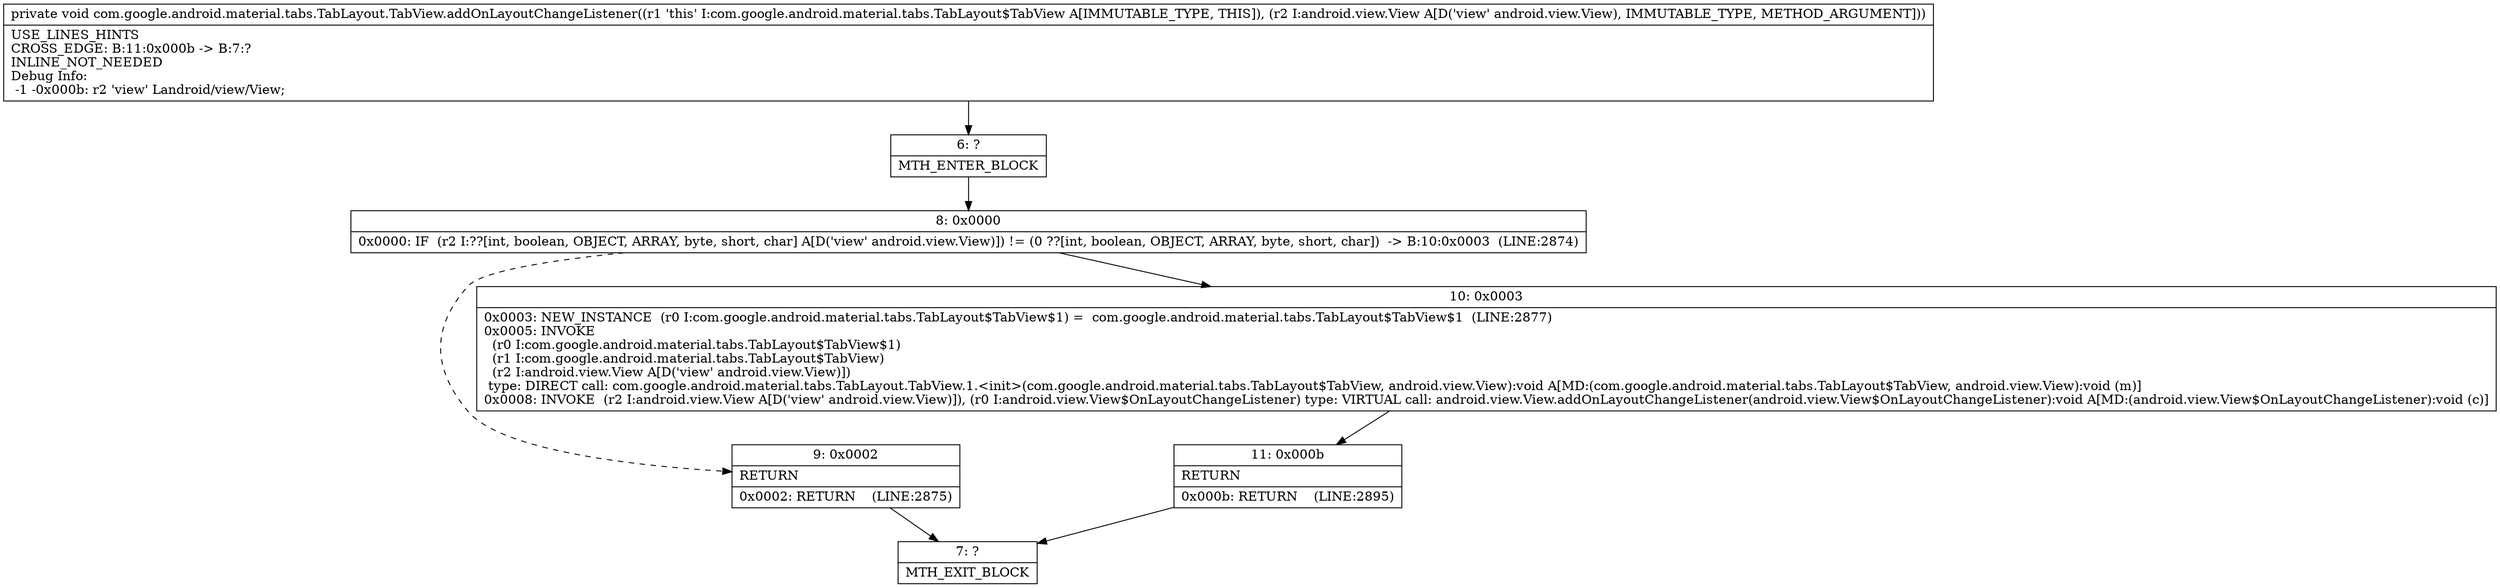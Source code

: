 digraph "CFG forcom.google.android.material.tabs.TabLayout.TabView.addOnLayoutChangeListener(Landroid\/view\/View;)V" {
Node_6 [shape=record,label="{6\:\ ?|MTH_ENTER_BLOCK\l}"];
Node_8 [shape=record,label="{8\:\ 0x0000|0x0000: IF  (r2 I:??[int, boolean, OBJECT, ARRAY, byte, short, char] A[D('view' android.view.View)]) != (0 ??[int, boolean, OBJECT, ARRAY, byte, short, char])  \-\> B:10:0x0003  (LINE:2874)\l}"];
Node_9 [shape=record,label="{9\:\ 0x0002|RETURN\l|0x0002: RETURN    (LINE:2875)\l}"];
Node_7 [shape=record,label="{7\:\ ?|MTH_EXIT_BLOCK\l}"];
Node_10 [shape=record,label="{10\:\ 0x0003|0x0003: NEW_INSTANCE  (r0 I:com.google.android.material.tabs.TabLayout$TabView$1) =  com.google.android.material.tabs.TabLayout$TabView$1  (LINE:2877)\l0x0005: INVOKE  \l  (r0 I:com.google.android.material.tabs.TabLayout$TabView$1)\l  (r1 I:com.google.android.material.tabs.TabLayout$TabView)\l  (r2 I:android.view.View A[D('view' android.view.View)])\l type: DIRECT call: com.google.android.material.tabs.TabLayout.TabView.1.\<init\>(com.google.android.material.tabs.TabLayout$TabView, android.view.View):void A[MD:(com.google.android.material.tabs.TabLayout$TabView, android.view.View):void (m)]\l0x0008: INVOKE  (r2 I:android.view.View A[D('view' android.view.View)]), (r0 I:android.view.View$OnLayoutChangeListener) type: VIRTUAL call: android.view.View.addOnLayoutChangeListener(android.view.View$OnLayoutChangeListener):void A[MD:(android.view.View$OnLayoutChangeListener):void (c)]\l}"];
Node_11 [shape=record,label="{11\:\ 0x000b|RETURN\l|0x000b: RETURN    (LINE:2895)\l}"];
MethodNode[shape=record,label="{private void com.google.android.material.tabs.TabLayout.TabView.addOnLayoutChangeListener((r1 'this' I:com.google.android.material.tabs.TabLayout$TabView A[IMMUTABLE_TYPE, THIS]), (r2 I:android.view.View A[D('view' android.view.View), IMMUTABLE_TYPE, METHOD_ARGUMENT]))  | USE_LINES_HINTS\lCROSS_EDGE: B:11:0x000b \-\> B:7:?\lINLINE_NOT_NEEDED\lDebug Info:\l  \-1 \-0x000b: r2 'view' Landroid\/view\/View;\l}"];
MethodNode -> Node_6;Node_6 -> Node_8;
Node_8 -> Node_9[style=dashed];
Node_8 -> Node_10;
Node_9 -> Node_7;
Node_10 -> Node_11;
Node_11 -> Node_7;
}

